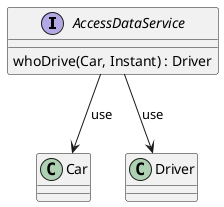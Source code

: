 @startuml

interface "AccessDataService" {
  whoDrive(Car, Instant) : Driver
}

"AccessDataService" --> "Car" : use
"AccessDataService" --> "Driver" : use

@enduml